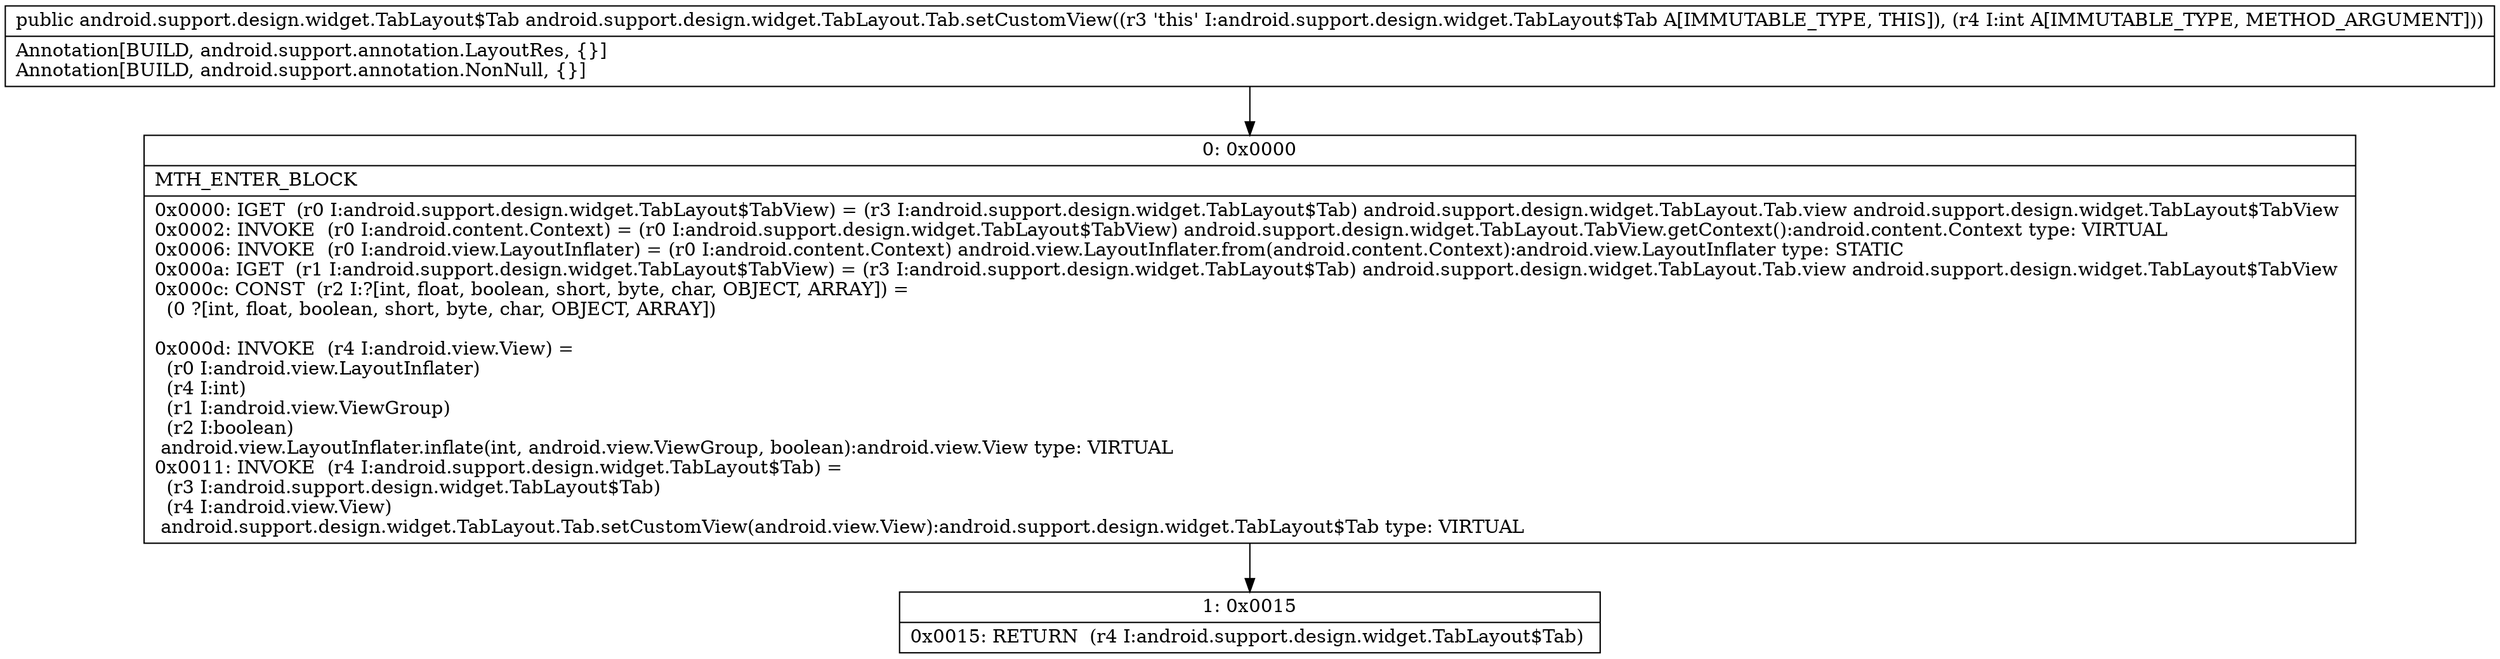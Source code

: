 digraph "CFG forandroid.support.design.widget.TabLayout.Tab.setCustomView(I)Landroid\/support\/design\/widget\/TabLayout$Tab;" {
Node_0 [shape=record,label="{0\:\ 0x0000|MTH_ENTER_BLOCK\l|0x0000: IGET  (r0 I:android.support.design.widget.TabLayout$TabView) = (r3 I:android.support.design.widget.TabLayout$Tab) android.support.design.widget.TabLayout.Tab.view android.support.design.widget.TabLayout$TabView \l0x0002: INVOKE  (r0 I:android.content.Context) = (r0 I:android.support.design.widget.TabLayout$TabView) android.support.design.widget.TabLayout.TabView.getContext():android.content.Context type: VIRTUAL \l0x0006: INVOKE  (r0 I:android.view.LayoutInflater) = (r0 I:android.content.Context) android.view.LayoutInflater.from(android.content.Context):android.view.LayoutInflater type: STATIC \l0x000a: IGET  (r1 I:android.support.design.widget.TabLayout$TabView) = (r3 I:android.support.design.widget.TabLayout$Tab) android.support.design.widget.TabLayout.Tab.view android.support.design.widget.TabLayout$TabView \l0x000c: CONST  (r2 I:?[int, float, boolean, short, byte, char, OBJECT, ARRAY]) = \l  (0 ?[int, float, boolean, short, byte, char, OBJECT, ARRAY])\l \l0x000d: INVOKE  (r4 I:android.view.View) = \l  (r0 I:android.view.LayoutInflater)\l  (r4 I:int)\l  (r1 I:android.view.ViewGroup)\l  (r2 I:boolean)\l android.view.LayoutInflater.inflate(int, android.view.ViewGroup, boolean):android.view.View type: VIRTUAL \l0x0011: INVOKE  (r4 I:android.support.design.widget.TabLayout$Tab) = \l  (r3 I:android.support.design.widget.TabLayout$Tab)\l  (r4 I:android.view.View)\l android.support.design.widget.TabLayout.Tab.setCustomView(android.view.View):android.support.design.widget.TabLayout$Tab type: VIRTUAL \l}"];
Node_1 [shape=record,label="{1\:\ 0x0015|0x0015: RETURN  (r4 I:android.support.design.widget.TabLayout$Tab) \l}"];
MethodNode[shape=record,label="{public android.support.design.widget.TabLayout$Tab android.support.design.widget.TabLayout.Tab.setCustomView((r3 'this' I:android.support.design.widget.TabLayout$Tab A[IMMUTABLE_TYPE, THIS]), (r4 I:int A[IMMUTABLE_TYPE, METHOD_ARGUMENT]))  | Annotation[BUILD, android.support.annotation.LayoutRes, \{\}]\lAnnotation[BUILD, android.support.annotation.NonNull, \{\}]\l}"];
MethodNode -> Node_0;
Node_0 -> Node_1;
}

